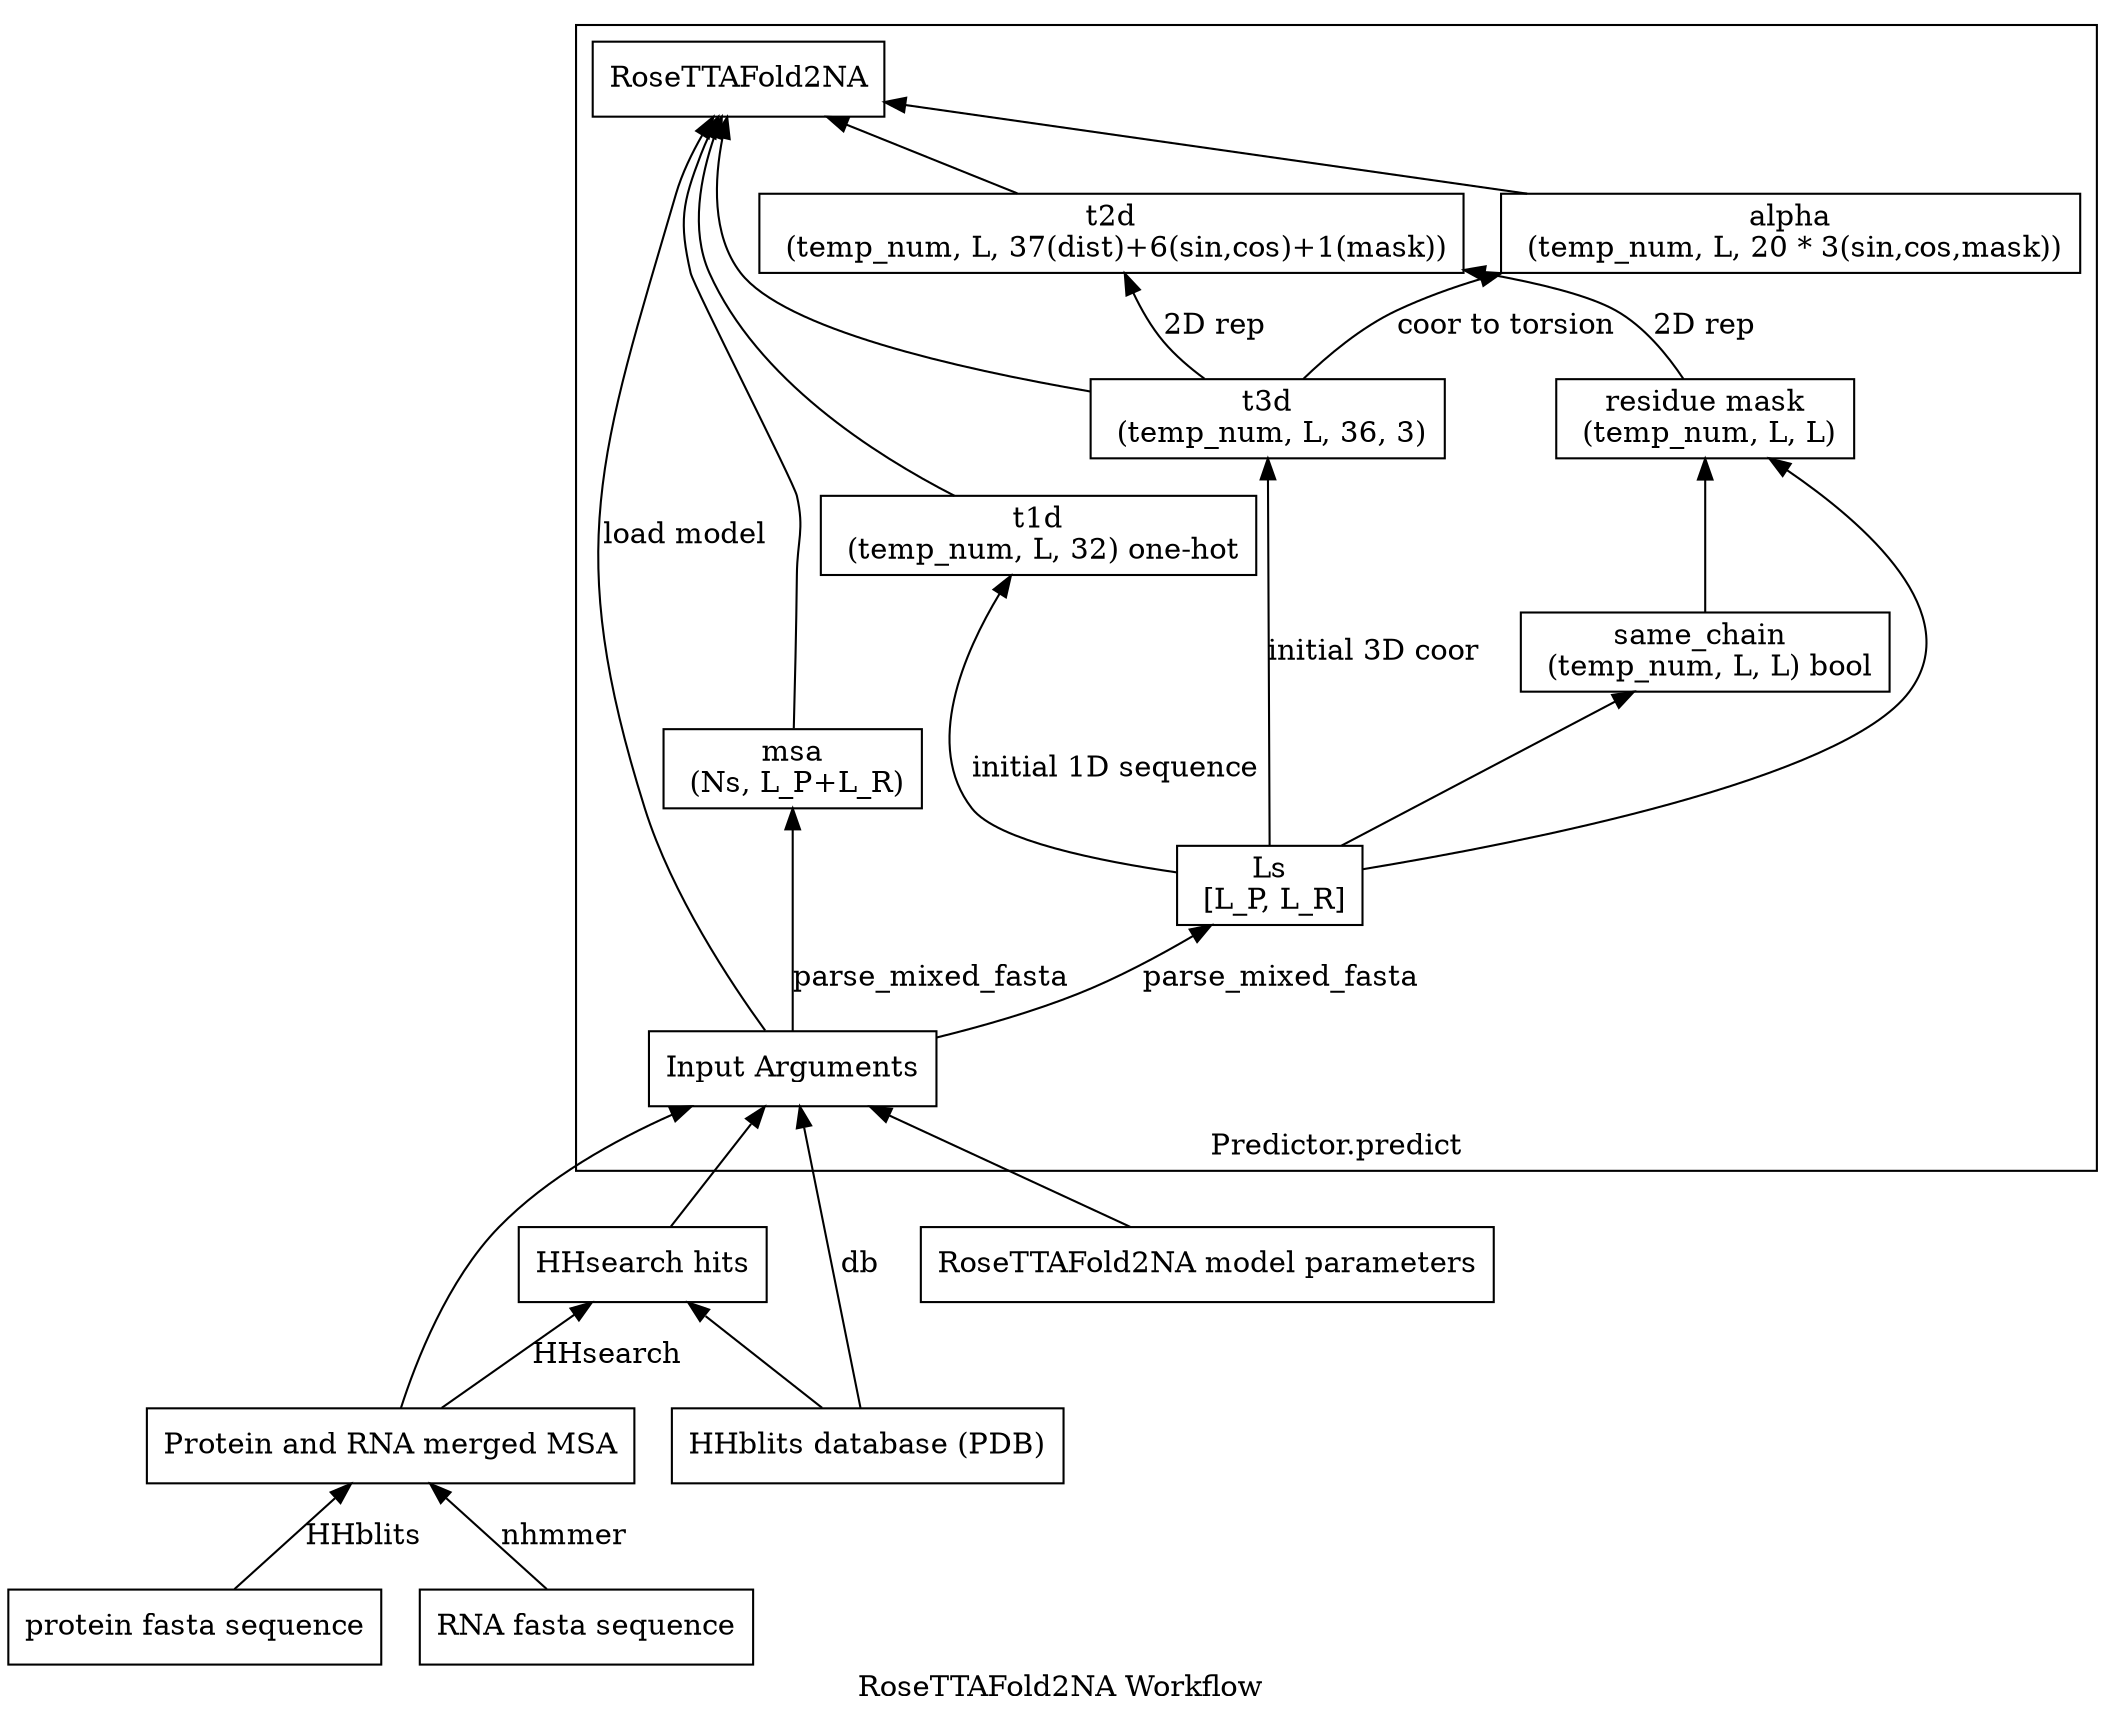 digraph "RoseTTAFold2NA" {
    rankdir=BT
    charset="utf-8"
    label="RoseTTAFold2NA Workflow"
    # inputs
    "Protein Sequence" [label="protein fasta sequence", shape=box]
    "RNA Sequence" [label="RNA fasta sequence", shape=box]
    "msa" [label="Protein and RNA merged MSA", shape=box]
    "hhr/atab" [label="HHsearch hits", shape=box]
    "db" [label="HHblits database (PDB)", shape=box]
    "model_params" [label="RoseTTAFold2NA model parameters", shape=box]
    "args" [label="Input Arguments", shape=box]
    "msa" -> "hhr/atab" [label="HHsearch"]
    "msa" -> "args" 
    "hhr/atab" -> "args" 
    "db" -> "hhr/atab" 
    "db" -> "args" [label="db"]
    "model_params" -> "args" 
    "Protein Sequence" -> "msa" [label="HHblits"]
    "RNA Sequence" -> "msa" [label="nhmmer"]
    # predictor
    // "Predictor" [label="Predictor", shape=box]
    "RoseTTAFold2NA" [label="RoseTTAFold2NA", shape=box]
    // "XYZConverter" [label="XYZConverter", shape=box]
    // "args" -> "Predictor"
    // "RoseTTAFold2NA" -> "Predictor"
    // "XYZConverter" -> "Predictor"
    "args" -> "RoseTTAFold2NA" [label="load model"]

    # predict
    subgraph cluster_predict {
        label="Predictor.predict"
        // "args.inputs" [label="args.inputs", shape=box]
        // "args.db" [label="args.db", shape=box]
        // "n_templ" [label="n_templ", shape=box]
        "msa_origin" [label="msa\n (Ns, L_P+L_R)", shape=box]
        "args" -> "msa_origin", "LS" [label="parse_mixed_fasta"]
        "t1d" [label="t1d\n (temp_num, L, 32) one-hot", shape=box]
        "t2d" [label="t2d\n (temp_num, L, 37(dist)+6(sin,cos)+1(mask))", shape=box]
        "t3d" [label="t3d\n (temp_num, L, 36, 3)", shape=box]
        "alpha" [label="alpha\n (temp_num, L, 20 * 3(sin,cos,mask))", shape=box]
        "same_chain" [label="same_chain \n (temp_num, L, L) bool", shape=box]
        "mask_t_2d" [label="residue mask\n (temp_num, L, L)", shape=box]
        "LS" [label="Ls\n [L_P, L_R]", shape=box]
        "LS" -> "t3d" [label="initial 3D coor"]
        "LS" -> "t1d" [label="initial 1D sequence"]
        "t3d", "mask_t_2d" -> "t2d" [label="2D rep"]
        "t3d" -> "alpha" [label="coor to torsion"]
        "LS" -> "mask_t_2d", "same_chain"
        "same_chain" -> "mask_t_2d"
        "t1d", "t2d", "t3d", "msa_origin","alpha" -> "RoseTTAFold2NA"
    }
}
